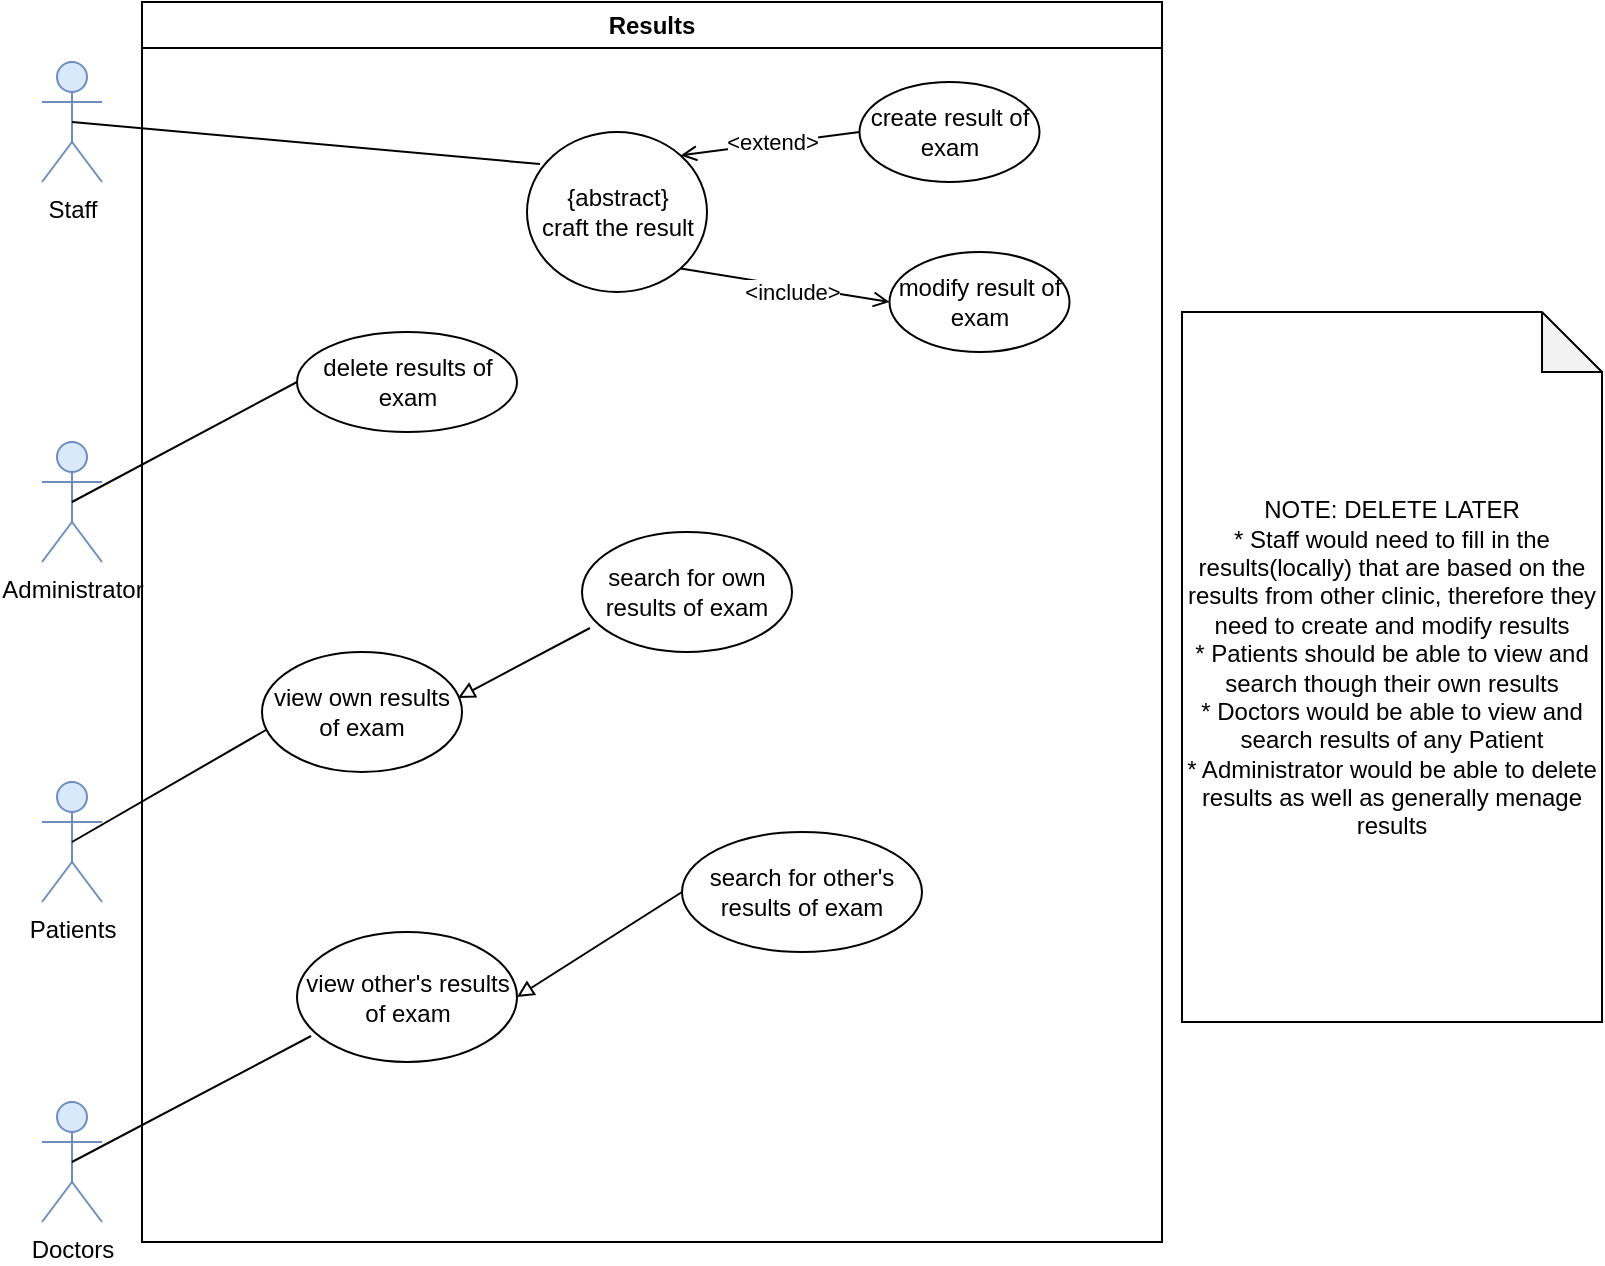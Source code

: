 <mxfile version="24.7.12">
  <diagram name="Page-1" id="yWk3I8BnqowNyvtYr_GG">
    <mxGraphModel dx="988" dy="536" grid="1" gridSize="10" guides="1" tooltips="1" connect="1" arrows="1" fold="1" page="1" pageScale="1" pageWidth="850" pageHeight="1100" math="0" shadow="0">
      <root>
        <mxCell id="0" />
        <mxCell id="1" parent="0" />
        <mxCell id="g-edERCXG5JLl5eAp2KZ-2" value="create result of exam" style="ellipse;whiteSpace=wrap;html=1;" parent="1" vertex="1">
          <mxGeometry x="468.75" y="220" width="90" height="50" as="geometry" />
        </mxCell>
        <mxCell id="g-edERCXG5JLl5eAp2KZ-5" value="{abstract}&lt;br&gt;craft the result" style="ellipse;whiteSpace=wrap;html=1;" parent="1" vertex="1">
          <mxGeometry x="302.5" y="245" width="90" height="80" as="geometry" />
        </mxCell>
        <mxCell id="g-edERCXG5JLl5eAp2KZ-17" value="" style="endArrow=none;html=1;rounded=0;exitX=1;exitY=0;exitDx=0;exitDy=0;entryX=0;entryY=0.5;entryDx=0;entryDy=0;endFill=0;startArrow=open;startFill=0;" parent="1" source="g-edERCXG5JLl5eAp2KZ-5" target="g-edERCXG5JLl5eAp2KZ-2" edge="1">
          <mxGeometry width="50" height="50" relative="1" as="geometry">
            <mxPoint x="120" y="159.87" as="sourcePoint" />
            <mxPoint x="185" y="111.87" as="targetPoint" />
          </mxGeometry>
        </mxCell>
        <mxCell id="g-edERCXG5JLl5eAp2KZ-18" value="&amp;lt;extend&amp;gt;" style="edgeLabel;html=1;align=center;verticalAlign=middle;resizable=0;points=[];" parent="g-edERCXG5JLl5eAp2KZ-17" vertex="1" connectable="0">
          <mxGeometry x="-0.126" y="-5" relative="1" as="geometry">
            <mxPoint x="6" y="-7" as="offset" />
          </mxGeometry>
        </mxCell>
        <mxCell id="g-edERCXG5JLl5eAp2KZ-19" value="" style="endArrow=open;html=1;rounded=0;endFill=0;exitX=1;exitY=1;exitDx=0;exitDy=0;entryX=0;entryY=0.5;entryDx=0;entryDy=0;" parent="1" source="g-edERCXG5JLl5eAp2KZ-5" target="g-edERCXG5JLl5eAp2KZ-32" edge="1">
          <mxGeometry width="50" height="50" relative="1" as="geometry">
            <mxPoint x="348.75" y="360" as="sourcePoint" />
            <mxPoint x="480" y="330" as="targetPoint" />
          </mxGeometry>
        </mxCell>
        <mxCell id="g-edERCXG5JLl5eAp2KZ-20" value="&amp;lt;include&amp;gt;" style="edgeLabel;html=1;align=center;verticalAlign=middle;resizable=0;points=[];" parent="g-edERCXG5JLl5eAp2KZ-19" vertex="1" connectable="0">
          <mxGeometry x="-0.126" y="-5" relative="1" as="geometry">
            <mxPoint x="11" y="-1" as="offset" />
          </mxGeometry>
        </mxCell>
        <mxCell id="g-edERCXG5JLl5eAp2KZ-32" value="modify result of exam" style="ellipse;whiteSpace=wrap;html=1;" parent="1" vertex="1">
          <mxGeometry x="483.75" y="305" width="90" height="50" as="geometry" />
        </mxCell>
        <mxCell id="g-edERCXG5JLl5eAp2KZ-34" value="Doctors" style="shape=umlActor;verticalLabelPosition=bottom;verticalAlign=top;html=1;outlineConnect=0;fillColor=#dae8fc;strokeColor=#6c8ebf;" parent="1" vertex="1">
          <mxGeometry x="60" y="730" width="30" height="60" as="geometry" />
        </mxCell>
        <mxCell id="g-edERCXG5JLl5eAp2KZ-35" value="Administrator" style="shape=umlActor;verticalLabelPosition=bottom;verticalAlign=top;html=1;outlineConnect=0;fillColor=#dae8fc;strokeColor=#6c8ebf;" parent="1" vertex="1">
          <mxGeometry x="60" y="400" width="30" height="60" as="geometry" />
        </mxCell>
        <mxCell id="g-edERCXG5JLl5eAp2KZ-36" value="Staff" style="shape=umlActor;verticalLabelPosition=bottom;verticalAlign=top;html=1;outlineConnect=0;fillColor=#dae8fc;strokeColor=#6c8ebf;" parent="1" vertex="1">
          <mxGeometry x="60" y="210" width="30" height="60" as="geometry" />
        </mxCell>
        <mxCell id="g-edERCXG5JLl5eAp2KZ-37" value="Patients" style="shape=umlActor;verticalLabelPosition=bottom;verticalAlign=top;html=1;outlineConnect=0;fillColor=#dae8fc;strokeColor=#6c8ebf;" parent="1" vertex="1">
          <mxGeometry x="60" y="570" width="30" height="60" as="geometry" />
        </mxCell>
        <mxCell id="g-edERCXG5JLl5eAp2KZ-38" value="" style="endArrow=none;html=1;rounded=0;exitX=0.5;exitY=0.5;exitDx=0;exitDy=0;exitPerimeter=0;entryX=0.072;entryY=0.2;entryDx=0;entryDy=0;entryPerimeter=0;" parent="1" target="g-edERCXG5JLl5eAp2KZ-5" edge="1">
          <mxGeometry width="50" height="50" relative="1" as="geometry">
            <mxPoint x="75" y="240" as="sourcePoint" />
            <mxPoint x="700" y="480" as="targetPoint" />
          </mxGeometry>
        </mxCell>
        <mxCell id="g-edERCXG5JLl5eAp2KZ-39" value="" style="endArrow=none;html=1;rounded=0;exitX=0.5;exitY=0.5;exitDx=0;exitDy=0;exitPerimeter=0;entryX=0;entryY=0.5;entryDx=0;entryDy=0;" parent="1" target="g-edERCXG5JLl5eAp2KZ-4" edge="1">
          <mxGeometry width="50" height="50" relative="1" as="geometry">
            <mxPoint x="75" y="430" as="sourcePoint" />
            <mxPoint x="161.98" y="372.04" as="targetPoint" />
          </mxGeometry>
        </mxCell>
        <mxCell id="g-edERCXG5JLl5eAp2KZ-43" value="" style="endArrow=none;html=1;rounded=0;entryX=0.064;entryY=0.8;entryDx=0;entryDy=0;entryPerimeter=0;exitX=0.5;exitY=0.5;exitDx=0;exitDy=0;exitPerimeter=0;" parent="1" source="g-edERCXG5JLl5eAp2KZ-34" target="g-edERCXG5JLl5eAp2KZ-9" edge="1">
          <mxGeometry width="50" height="50" relative="1" as="geometry">
            <mxPoint x="140" y="810" as="sourcePoint" />
            <mxPoint x="687" y="892" as="targetPoint" />
          </mxGeometry>
        </mxCell>
        <mxCell id="g-edERCXG5JLl5eAp2KZ-56" value="" style="endArrow=none;html=1;rounded=0;exitX=0.5;exitY=0.5;exitDx=0;exitDy=0;exitPerimeter=0;entryX=0.02;entryY=0.65;entryDx=0;entryDy=0;entryPerimeter=0;" parent="1" source="g-edERCXG5JLl5eAp2KZ-37" target="g-edERCXG5JLl5eAp2KZ-14" edge="1">
          <mxGeometry width="50" height="50" relative="1" as="geometry">
            <mxPoint x="530" y="490" as="sourcePoint" />
            <mxPoint x="580" y="440" as="targetPoint" />
          </mxGeometry>
        </mxCell>
        <mxCell id="g-edERCXG5JLl5eAp2KZ-57" value="Results" style="swimlane;whiteSpace=wrap;html=1;" parent="1" vertex="1">
          <mxGeometry x="110" y="180" width="510" height="620" as="geometry" />
        </mxCell>
        <mxCell id="g-edERCXG5JLl5eAp2KZ-3" value="search for own results of exam" style="ellipse;whiteSpace=wrap;html=1;" parent="g-edERCXG5JLl5eAp2KZ-57" vertex="1">
          <mxGeometry x="220" y="265" width="105" height="60" as="geometry" />
        </mxCell>
        <mxCell id="g-edERCXG5JLl5eAp2KZ-4" value="delete results of exam" style="ellipse;whiteSpace=wrap;html=1;" parent="g-edERCXG5JLl5eAp2KZ-57" vertex="1">
          <mxGeometry x="77.5" y="165" width="110" height="50" as="geometry" />
        </mxCell>
        <mxCell id="g-edERCXG5JLl5eAp2KZ-14" value="view own results of exam" style="ellipse;whiteSpace=wrap;html=1;" parent="g-edERCXG5JLl5eAp2KZ-57" vertex="1">
          <mxGeometry x="60" y="325" width="100" height="60" as="geometry" />
        </mxCell>
        <mxCell id="g-edERCXG5JLl5eAp2KZ-45" value="" style="endArrow=none;html=1;rounded=0;entryX=0.038;entryY=0.8;entryDx=0;entryDy=0;exitX=0.98;exitY=0.383;exitDx=0;exitDy=0;exitPerimeter=0;entryPerimeter=0;startArrow=block;startFill=0;" parent="g-edERCXG5JLl5eAp2KZ-57" source="g-edERCXG5JLl5eAp2KZ-14" target="g-edERCXG5JLl5eAp2KZ-3" edge="1">
          <mxGeometry width="50" height="50" relative="1" as="geometry">
            <mxPoint x="-65" y="395" as="sourcePoint" />
            <mxPoint x="165" y="419" as="targetPoint" />
          </mxGeometry>
        </mxCell>
        <mxCell id="g-edERCXG5JLl5eAp2KZ-9" value="view other&#39;s results of exam" style="ellipse;whiteSpace=wrap;html=1;" parent="g-edERCXG5JLl5eAp2KZ-57" vertex="1">
          <mxGeometry x="77.5" y="465.0" width="110" height="65" as="geometry" />
        </mxCell>
        <mxCell id="g-edERCXG5JLl5eAp2KZ-10" value="search for other&#39;s results of exam" style="ellipse;whiteSpace=wrap;html=1;" parent="g-edERCXG5JLl5eAp2KZ-57" vertex="1">
          <mxGeometry x="270" y="415" width="120" height="60" as="geometry" />
        </mxCell>
        <mxCell id="g-edERCXG5JLl5eAp2KZ-46" value="" style="endArrow=none;html=1;rounded=0;entryX=0;entryY=0.5;entryDx=0;entryDy=0;exitX=1;exitY=0.5;exitDx=0;exitDy=0;startArrow=block;startFill=0;" parent="g-edERCXG5JLl5eAp2KZ-57" source="g-edERCXG5JLl5eAp2KZ-9" target="g-edERCXG5JLl5eAp2KZ-10" edge="1">
          <mxGeometry width="50" height="50" relative="1" as="geometry">
            <mxPoint x="248" y="433" as="sourcePoint" />
            <mxPoint x="354" y="403" as="targetPoint" />
          </mxGeometry>
        </mxCell>
        <mxCell id="g-edERCXG5JLl5eAp2KZ-58" value="NOTE: DELETE LATER&lt;br&gt;* Staff would need to fill in the results(locally) that are based on the results from other clinic, therefore they need to create and modify results&lt;br&gt;* Patients should be able to view and search though their own results&lt;br&gt;* Doctors would be able to view and search results of any Patient&lt;br&gt;* Administrator would be able to delete results as well as generally menage results" style="shape=note;whiteSpace=wrap;html=1;backgroundOutline=1;darkOpacity=0.05;" parent="1" vertex="1">
          <mxGeometry x="630" y="335" width="210" height="355" as="geometry" />
        </mxCell>
      </root>
    </mxGraphModel>
  </diagram>
</mxfile>
